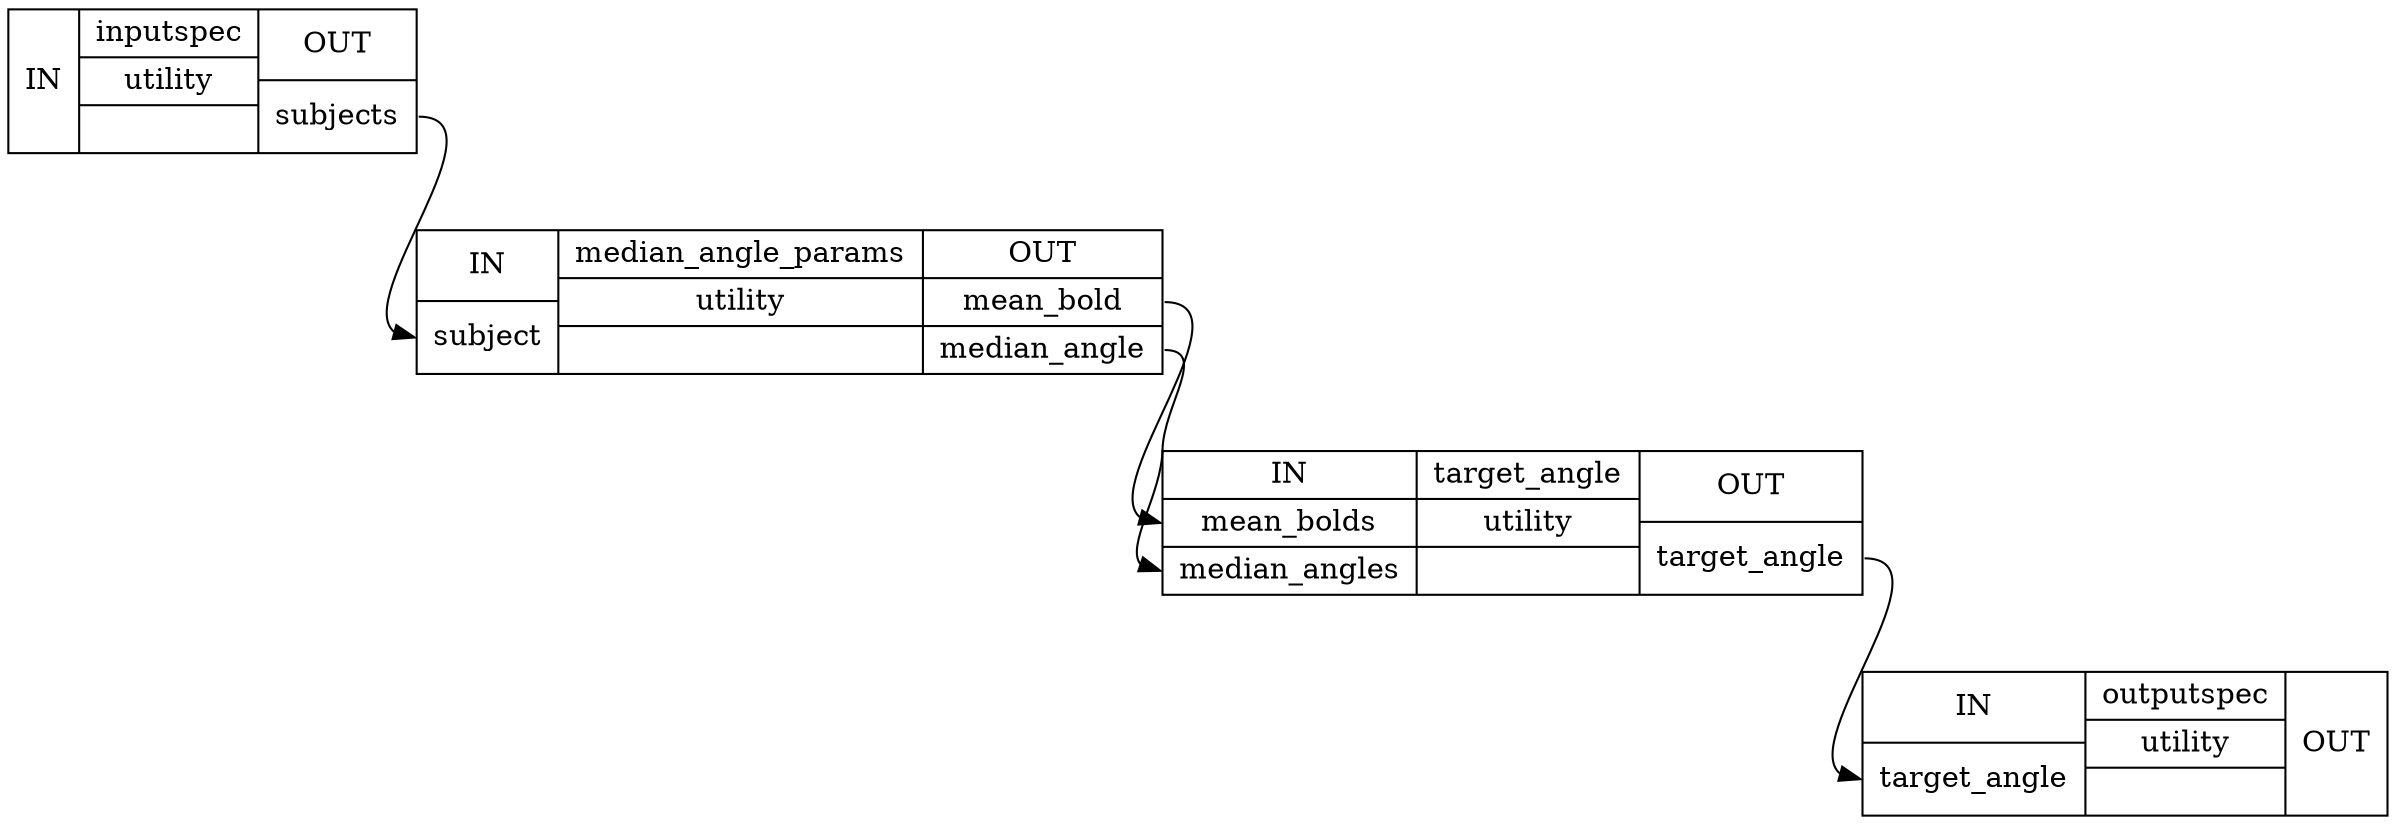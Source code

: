digraph structs {
node [shape=record];
target_angleinputspec [label="{IN}|{ inputspec | utility |  }|{OUT|<outsubjects> subjects}"];
target_anglemedian_angle_params [label="{IN|<insubject> subject}|{ median_angle_params | utility |  }|{OUT|<outmeanbold> mean_bold|<outmedianangle> median_angle}"];
target_angletarget_angle [label="{IN|<inmeanbolds> mean_bolds|<inmedianangles> median_angles}|{ target_angle | utility |  }|{OUT|<outtargetangle> target_angle}"];
target_angleoutputspec [label="{IN|<intargetangle> target_angle}|{ outputspec | utility |  }|{OUT}"];
target_angleinputspec:outsubjects:e -> target_anglemedian_angle_params:insubject:w;
target_anglemedian_angle_params:outmeanbold:e -> target_angletarget_angle:inmeanbolds:w;
target_anglemedian_angle_params:outmedianangle:e -> target_angletarget_angle:inmedianangles:w;
target_angletarget_angle:outtargetangle:e -> target_angleoutputspec:intargetangle:w;
}